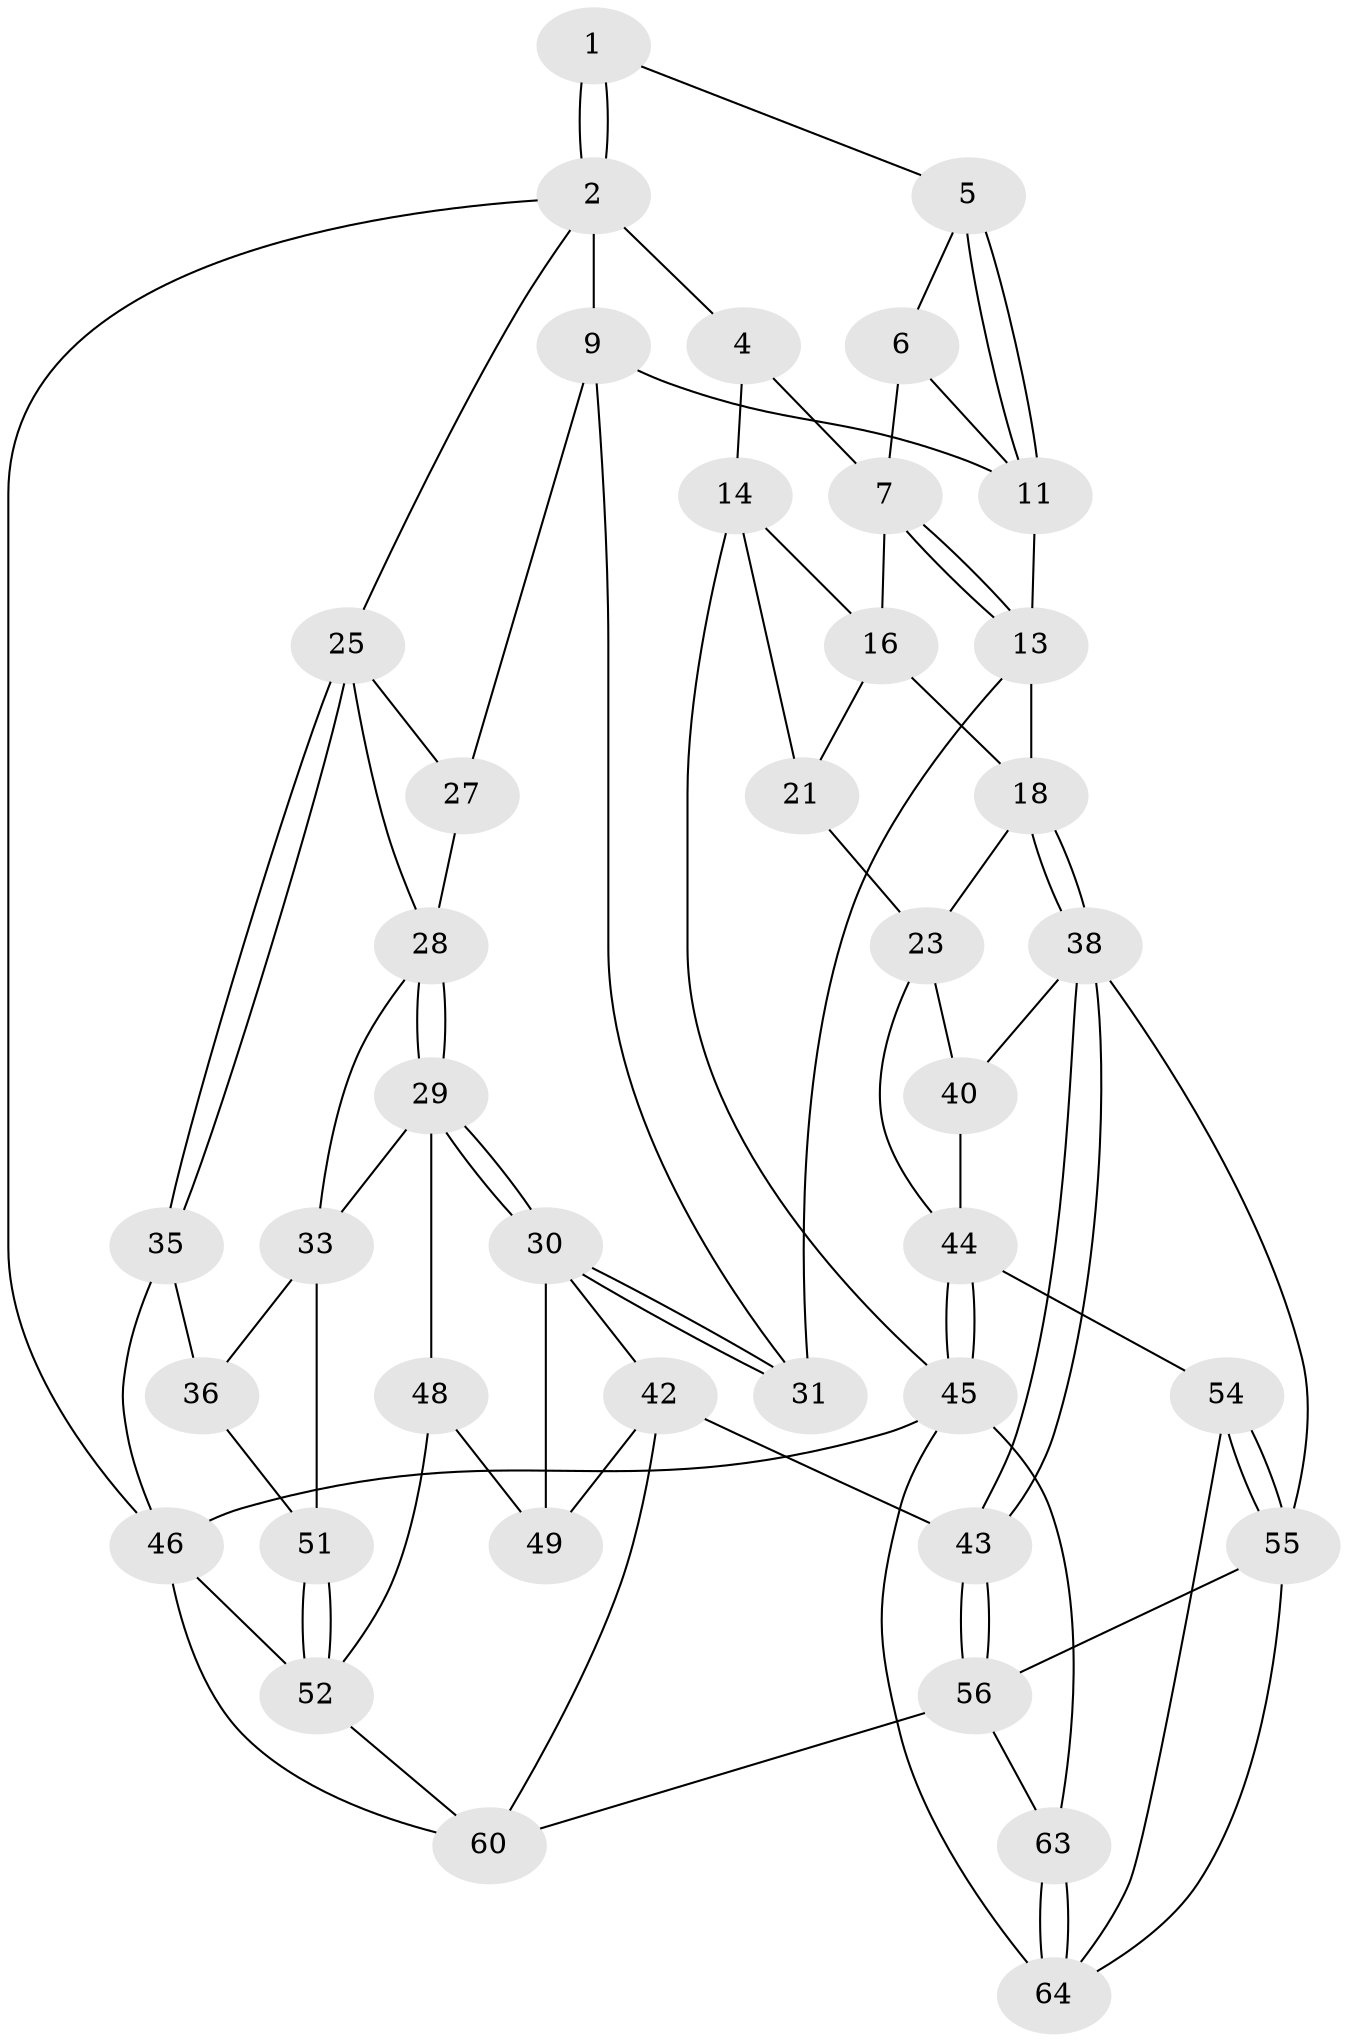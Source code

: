 // original degree distribution, {3: 0.029850746268656716, 5: 0.5074626865671642, 4: 0.2537313432835821, 6: 0.208955223880597}
// Generated by graph-tools (version 1.1) at 2025/11/02/27/25 16:11:58]
// undirected, 40 vertices, 87 edges
graph export_dot {
graph [start="1"]
  node [color=gray90,style=filled];
  1 [pos="+0.6682049272445513+0"];
  2 [pos="+0.9575874612061653+0",super="+3"];
  4 [pos="+0.27484553505538156+0"];
  5 [pos="+0.48743682923080905+0.15080326611476827"];
  6 [pos="+0.41593318290088566+0.177401222779642"];
  7 [pos="+0.23976557114919783+0.14511478545525436",super="+8"];
  9 [pos="+0.7586484017513022+0.2754788156899637",super="+10"];
  11 [pos="+0.59024489148431+0.33524042888271455",super="+12"];
  13 [pos="+0.38157056494761105+0.409979220761772",super="+17"];
  14 [pos="+0+0",super="+15"];
  16 [pos="+0.21914399983325036+0.13697223984643622",super="+20"];
  18 [pos="+0.3611851474117878+0.45806299459414146",super="+19"];
  21 [pos="+0+0.2880612426113401",super="+22"];
  23 [pos="+0.021095998056235375+0.5557487388076058",super="+24"];
  25 [pos="+1+0.4163127770474038",super="+26"];
  27 [pos="+0.7989653856360428+0.33927979291776605"];
  28 [pos="+0.830684774459757+0.49351501417492805",super="+32"];
  29 [pos="+0.7305505640577719+0.5947208421185263",super="+34"];
  30 [pos="+0.6484602313195518+0.6101954043751214",super="+41"];
  31 [pos="+0.5714414539218408+0.4584567379921067"];
  33 [pos="+0.9054117073148406+0.6599965114620974",super="+37"];
  35 [pos="+1+0.6339760338801093",super="+47"];
  36 [pos="+1+0.6601635077884899",super="+58"];
  38 [pos="+0.33714765180409034+0.5459835693926919",super="+39"];
  40 [pos="+0.0321580241823214+0.5661542342966289"];
  42 [pos="+0.5094023153832948+0.7201794589726076",super="+59"];
  43 [pos="+0.44107474690400844+0.7420430405700372"];
  44 [pos="+0+1",super="+50"];
  45 [pos="+0+1",super="+66"];
  46 [pos="+1+1",super="+67"];
  48 [pos="+0.8179196970813483+0.8268603706308423"];
  49 [pos="+0.711559679702426+0.7822031078073891"];
  51 [pos="+0.8872350620259998+0.8688940581104789"];
  52 [pos="+0.8688195227819984+0.8738632540303631",super="+53"];
  54 [pos="+0.17555031936466536+0.8193249071347302"];
  55 [pos="+0.19774763546595414+0.7441424328454543",super="+57"];
  56 [pos="+0.4410342077978709+0.7420882871338678",super="+62"];
  60 [pos="+0.6226972604962006+0.9608660169761358",super="+61"];
  63 [pos="+0.48615781574318734+1"];
  64 [pos="+0.3357754281059283+0.9056369152061858",super="+65"];
  1 -- 2;
  1 -- 2;
  1 -- 5;
  2 -- 9;
  2 -- 25;
  2 -- 4;
  2 -- 46;
  4 -- 14;
  4 -- 7;
  5 -- 6;
  5 -- 11;
  5 -- 11;
  6 -- 7;
  6 -- 11;
  7 -- 13;
  7 -- 13;
  7 -- 16;
  9 -- 27;
  9 -- 11;
  9 -- 31;
  11 -- 13;
  13 -- 18;
  13 -- 31;
  14 -- 45;
  14 -- 16;
  14 -- 21 [weight=2];
  16 -- 21;
  16 -- 18;
  18 -- 38;
  18 -- 38;
  18 -- 23;
  21 -- 23;
  23 -- 40;
  23 -- 44;
  25 -- 35;
  25 -- 35;
  25 -- 27;
  25 -- 28;
  27 -- 28;
  28 -- 29;
  28 -- 29;
  28 -- 33;
  29 -- 30;
  29 -- 30;
  29 -- 48;
  29 -- 33;
  30 -- 31;
  30 -- 31;
  30 -- 49;
  30 -- 42;
  33 -- 51;
  33 -- 36;
  35 -- 36 [weight=2];
  35 -- 46;
  36 -- 51;
  38 -- 43;
  38 -- 43;
  38 -- 40;
  38 -- 55;
  40 -- 44;
  42 -- 43;
  42 -- 49;
  42 -- 60;
  43 -- 56;
  43 -- 56;
  44 -- 45;
  44 -- 45;
  44 -- 54;
  45 -- 46;
  45 -- 63;
  45 -- 64;
  46 -- 52;
  46 -- 60;
  48 -- 49;
  48 -- 52;
  51 -- 52;
  51 -- 52;
  52 -- 60;
  54 -- 55;
  54 -- 55;
  54 -- 64;
  55 -- 56;
  55 -- 64;
  56 -- 60;
  56 -- 63;
  63 -- 64;
  63 -- 64;
}
